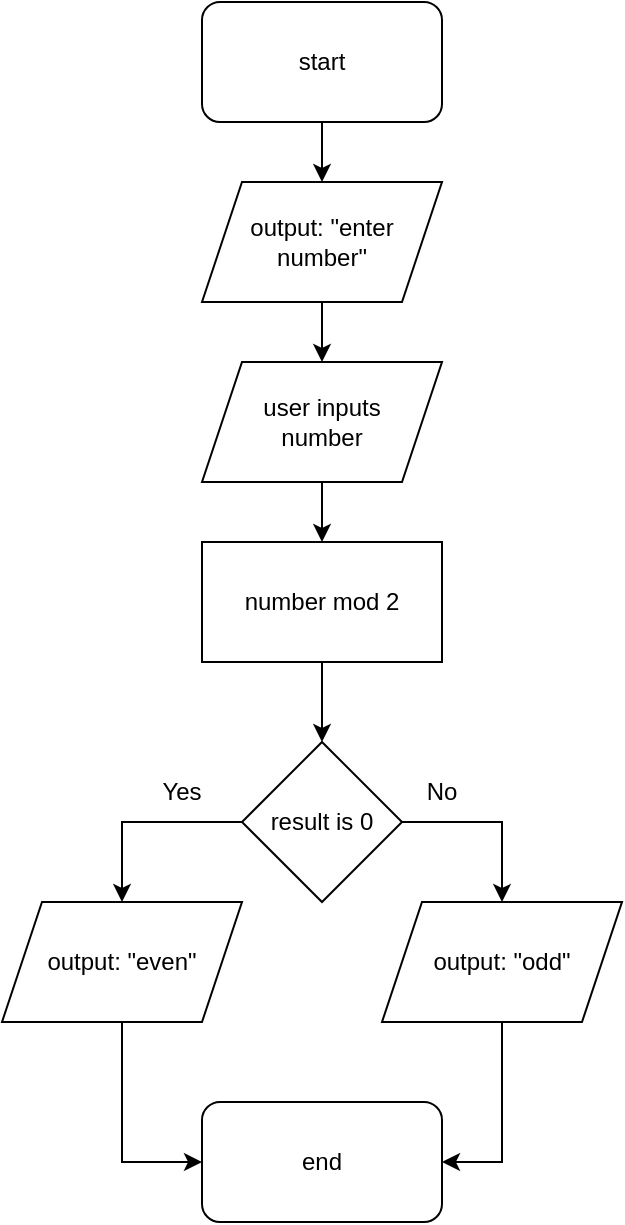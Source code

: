 <mxfile version="22.0.2" type="device">
  <diagram id="C5RBs43oDa-KdzZeNtuy" name="Page-1">
    <mxGraphModel dx="996" dy="587" grid="1" gridSize="10" guides="1" tooltips="1" connect="1" arrows="1" fold="1" page="1" pageScale="1" pageWidth="827" pageHeight="1169" math="0" shadow="0">
      <root>
        <mxCell id="WIyWlLk6GJQsqaUBKTNV-0" />
        <mxCell id="WIyWlLk6GJQsqaUBKTNV-1" parent="WIyWlLk6GJQsqaUBKTNV-0" />
        <mxCell id="lfb5g1C_d6zAZWd2IiX7-4" style="edgeStyle=orthogonalEdgeStyle;rounded=0;orthogonalLoop=1;jettySize=auto;html=1;exitX=0.5;exitY=1;exitDx=0;exitDy=0;entryX=0.5;entryY=0;entryDx=0;entryDy=0;" parent="WIyWlLk6GJQsqaUBKTNV-1" source="lfb5g1C_d6zAZWd2IiX7-1" target="lfb5g1C_d6zAZWd2IiX7-2" edge="1">
          <mxGeometry relative="1" as="geometry" />
        </mxCell>
        <mxCell id="lfb5g1C_d6zAZWd2IiX7-1" value="start" style="rounded=1;whiteSpace=wrap;html=1;" parent="WIyWlLk6GJQsqaUBKTNV-1" vertex="1">
          <mxGeometry x="380" y="10" width="120" height="60" as="geometry" />
        </mxCell>
        <mxCell id="lfb5g1C_d6zAZWd2IiX7-6" style="edgeStyle=orthogonalEdgeStyle;rounded=0;orthogonalLoop=1;jettySize=auto;html=1;exitX=0.5;exitY=1;exitDx=0;exitDy=0;entryX=0.5;entryY=0;entryDx=0;entryDy=0;" parent="WIyWlLk6GJQsqaUBKTNV-1" source="lfb5g1C_d6zAZWd2IiX7-2" target="lfb5g1C_d6zAZWd2IiX7-3" edge="1">
          <mxGeometry relative="1" as="geometry" />
        </mxCell>
        <mxCell id="lfb5g1C_d6zAZWd2IiX7-2" value="output: &quot;enter number&quot;" style="shape=parallelogram;perimeter=parallelogramPerimeter;whiteSpace=wrap;html=1;fixedSize=1;" parent="WIyWlLk6GJQsqaUBKTNV-1" vertex="1">
          <mxGeometry x="380" y="100" width="120" height="60" as="geometry" />
        </mxCell>
        <mxCell id="lfb5g1C_d6zAZWd2IiX7-8" style="edgeStyle=orthogonalEdgeStyle;rounded=0;orthogonalLoop=1;jettySize=auto;html=1;exitX=0.5;exitY=1;exitDx=0;exitDy=0;entryX=0.5;entryY=0;entryDx=0;entryDy=0;" parent="WIyWlLk6GJQsqaUBKTNV-1" source="lfb5g1C_d6zAZWd2IiX7-3" target="lfb5g1C_d6zAZWd2IiX7-7" edge="1">
          <mxGeometry relative="1" as="geometry" />
        </mxCell>
        <mxCell id="lfb5g1C_d6zAZWd2IiX7-3" value="user inputs&lt;br&gt;number" style="shape=parallelogram;perimeter=parallelogramPerimeter;whiteSpace=wrap;html=1;fixedSize=1;" parent="WIyWlLk6GJQsqaUBKTNV-1" vertex="1">
          <mxGeometry x="380" y="190" width="120" height="60" as="geometry" />
        </mxCell>
        <mxCell id="lfb5g1C_d6zAZWd2IiX7-10" style="edgeStyle=orthogonalEdgeStyle;rounded=0;orthogonalLoop=1;jettySize=auto;html=1;exitX=0.5;exitY=1;exitDx=0;exitDy=0;entryX=0.5;entryY=0;entryDx=0;entryDy=0;" parent="WIyWlLk6GJQsqaUBKTNV-1" source="lfb5g1C_d6zAZWd2IiX7-7" target="lfb5g1C_d6zAZWd2IiX7-9" edge="1">
          <mxGeometry relative="1" as="geometry" />
        </mxCell>
        <mxCell id="lfb5g1C_d6zAZWd2IiX7-7" value="number mod 2" style="rounded=0;whiteSpace=wrap;html=1;" parent="WIyWlLk6GJQsqaUBKTNV-1" vertex="1">
          <mxGeometry x="380" y="280" width="120" height="60" as="geometry" />
        </mxCell>
        <mxCell id="lfb5g1C_d6zAZWd2IiX7-14" style="edgeStyle=orthogonalEdgeStyle;rounded=0;orthogonalLoop=1;jettySize=auto;html=1;exitX=0;exitY=0.5;exitDx=0;exitDy=0;" parent="WIyWlLk6GJQsqaUBKTNV-1" source="lfb5g1C_d6zAZWd2IiX7-9" target="lfb5g1C_d6zAZWd2IiX7-12" edge="1">
          <mxGeometry relative="1" as="geometry" />
        </mxCell>
        <mxCell id="lfb5g1C_d6zAZWd2IiX7-15" style="edgeStyle=orthogonalEdgeStyle;rounded=0;orthogonalLoop=1;jettySize=auto;html=1;exitX=1;exitY=0.5;exitDx=0;exitDy=0;entryX=0.5;entryY=0;entryDx=0;entryDy=0;" parent="WIyWlLk6GJQsqaUBKTNV-1" source="lfb5g1C_d6zAZWd2IiX7-9" target="lfb5g1C_d6zAZWd2IiX7-13" edge="1">
          <mxGeometry relative="1" as="geometry" />
        </mxCell>
        <mxCell id="lfb5g1C_d6zAZWd2IiX7-9" value="result is 0" style="rhombus;whiteSpace=wrap;html=1;" parent="WIyWlLk6GJQsqaUBKTNV-1" vertex="1">
          <mxGeometry x="400" y="380" width="80" height="80" as="geometry" />
        </mxCell>
        <mxCell id="lfb5g1C_d6zAZWd2IiX7-18" style="edgeStyle=orthogonalEdgeStyle;rounded=0;orthogonalLoop=1;jettySize=auto;html=1;exitX=0.5;exitY=1;exitDx=0;exitDy=0;entryX=0;entryY=0.5;entryDx=0;entryDy=0;" parent="WIyWlLk6GJQsqaUBKTNV-1" source="lfb5g1C_d6zAZWd2IiX7-12" target="lfb5g1C_d6zAZWd2IiX7-16" edge="1">
          <mxGeometry relative="1" as="geometry" />
        </mxCell>
        <mxCell id="lfb5g1C_d6zAZWd2IiX7-12" value="output: &quot;even&quot;" style="shape=parallelogram;perimeter=parallelogramPerimeter;whiteSpace=wrap;html=1;fixedSize=1;" parent="WIyWlLk6GJQsqaUBKTNV-1" vertex="1">
          <mxGeometry x="280" y="460" width="120" height="60" as="geometry" />
        </mxCell>
        <mxCell id="lfb5g1C_d6zAZWd2IiX7-17" style="edgeStyle=orthogonalEdgeStyle;rounded=0;orthogonalLoop=1;jettySize=auto;html=1;exitX=0.5;exitY=1;exitDx=0;exitDy=0;entryX=1;entryY=0.5;entryDx=0;entryDy=0;" parent="WIyWlLk6GJQsqaUBKTNV-1" source="lfb5g1C_d6zAZWd2IiX7-13" target="lfb5g1C_d6zAZWd2IiX7-16" edge="1">
          <mxGeometry relative="1" as="geometry" />
        </mxCell>
        <mxCell id="lfb5g1C_d6zAZWd2IiX7-13" value="output: &quot;odd&quot;" style="shape=parallelogram;perimeter=parallelogramPerimeter;whiteSpace=wrap;html=1;fixedSize=1;" parent="WIyWlLk6GJQsqaUBKTNV-1" vertex="1">
          <mxGeometry x="470" y="460" width="120" height="60" as="geometry" />
        </mxCell>
        <mxCell id="lfb5g1C_d6zAZWd2IiX7-16" value="end" style="rounded=1;whiteSpace=wrap;html=1;" parent="WIyWlLk6GJQsqaUBKTNV-1" vertex="1">
          <mxGeometry x="380" y="560" width="120" height="60" as="geometry" />
        </mxCell>
        <mxCell id="Issn0N4h8y2qwKZf1_Fp-0" value="Yes" style="text;html=1;strokeColor=none;fillColor=none;align=center;verticalAlign=middle;whiteSpace=wrap;rounded=0;" vertex="1" parent="WIyWlLk6GJQsqaUBKTNV-1">
          <mxGeometry x="340" y="390" width="60" height="30" as="geometry" />
        </mxCell>
        <mxCell id="Issn0N4h8y2qwKZf1_Fp-1" value="No" style="text;html=1;strokeColor=none;fillColor=none;align=center;verticalAlign=middle;whiteSpace=wrap;rounded=0;" vertex="1" parent="WIyWlLk6GJQsqaUBKTNV-1">
          <mxGeometry x="470" y="390" width="60" height="30" as="geometry" />
        </mxCell>
      </root>
    </mxGraphModel>
  </diagram>
</mxfile>

